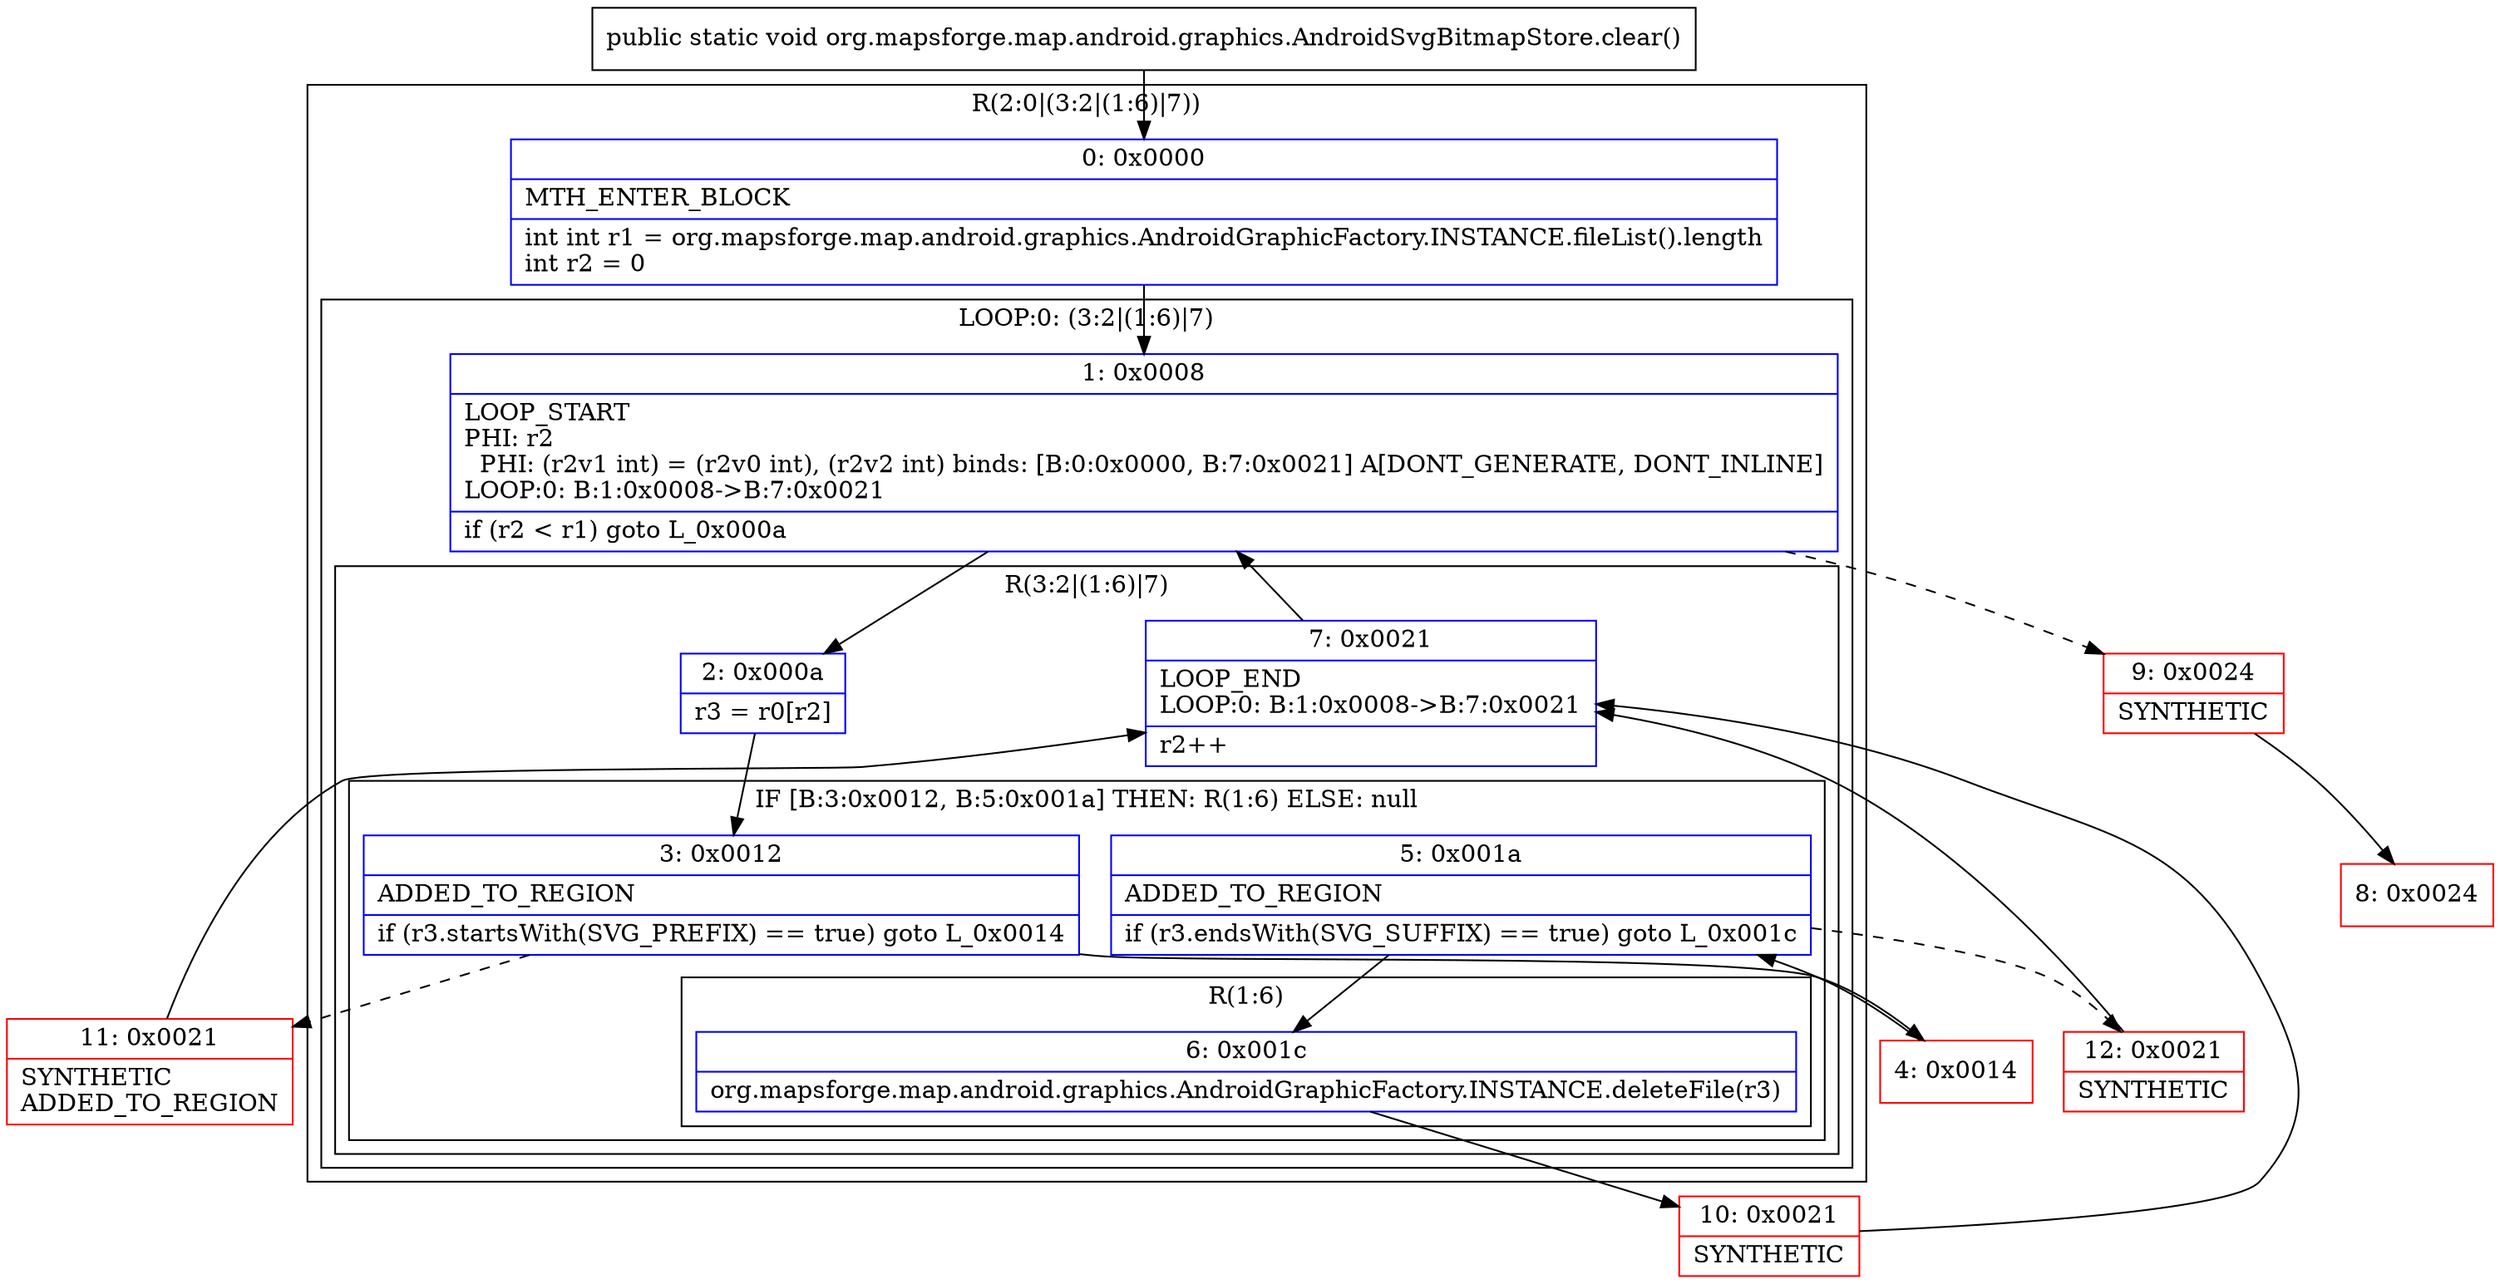 digraph "CFG fororg.mapsforge.map.android.graphics.AndroidSvgBitmapStore.clear()V" {
subgraph cluster_Region_1810672849 {
label = "R(2:0|(3:2|(1:6)|7))";
node [shape=record,color=blue];
Node_0 [shape=record,label="{0\:\ 0x0000|MTH_ENTER_BLOCK\l|int int r1 = org.mapsforge.map.android.graphics.AndroidGraphicFactory.INSTANCE.fileList().length\lint r2 = 0\l}"];
subgraph cluster_LoopRegion_1369524161 {
label = "LOOP:0: (3:2|(1:6)|7)";
node [shape=record,color=blue];
Node_1 [shape=record,label="{1\:\ 0x0008|LOOP_START\lPHI: r2 \l  PHI: (r2v1 int) = (r2v0 int), (r2v2 int) binds: [B:0:0x0000, B:7:0x0021] A[DONT_GENERATE, DONT_INLINE]\lLOOP:0: B:1:0x0008\-\>B:7:0x0021\l|if (r2 \< r1) goto L_0x000a\l}"];
subgraph cluster_Region_1548085701 {
label = "R(3:2|(1:6)|7)";
node [shape=record,color=blue];
Node_2 [shape=record,label="{2\:\ 0x000a|r3 = r0[r2]\l}"];
subgraph cluster_IfRegion_1569950582 {
label = "IF [B:3:0x0012, B:5:0x001a] THEN: R(1:6) ELSE: null";
node [shape=record,color=blue];
Node_3 [shape=record,label="{3\:\ 0x0012|ADDED_TO_REGION\l|if (r3.startsWith(SVG_PREFIX) == true) goto L_0x0014\l}"];
Node_5 [shape=record,label="{5\:\ 0x001a|ADDED_TO_REGION\l|if (r3.endsWith(SVG_SUFFIX) == true) goto L_0x001c\l}"];
subgraph cluster_Region_147141539 {
label = "R(1:6)";
node [shape=record,color=blue];
Node_6 [shape=record,label="{6\:\ 0x001c|org.mapsforge.map.android.graphics.AndroidGraphicFactory.INSTANCE.deleteFile(r3)\l}"];
}
}
Node_7 [shape=record,label="{7\:\ 0x0021|LOOP_END\lLOOP:0: B:1:0x0008\-\>B:7:0x0021\l|r2++\l}"];
}
}
}
Node_4 [shape=record,color=red,label="{4\:\ 0x0014}"];
Node_8 [shape=record,color=red,label="{8\:\ 0x0024}"];
Node_9 [shape=record,color=red,label="{9\:\ 0x0024|SYNTHETIC\l}"];
Node_10 [shape=record,color=red,label="{10\:\ 0x0021|SYNTHETIC\l}"];
Node_11 [shape=record,color=red,label="{11\:\ 0x0021|SYNTHETIC\lADDED_TO_REGION\l}"];
Node_12 [shape=record,color=red,label="{12\:\ 0x0021|SYNTHETIC\l}"];
MethodNode[shape=record,label="{public static void org.mapsforge.map.android.graphics.AndroidSvgBitmapStore.clear() }"];
MethodNode -> Node_0;
Node_0 -> Node_1;
Node_1 -> Node_2;
Node_1 -> Node_9[style=dashed];
Node_2 -> Node_3;
Node_3 -> Node_4;
Node_3 -> Node_11[style=dashed];
Node_5 -> Node_6;
Node_5 -> Node_12[style=dashed];
Node_6 -> Node_10;
Node_7 -> Node_1;
Node_4 -> Node_5;
Node_9 -> Node_8;
Node_10 -> Node_7;
Node_11 -> Node_7;
Node_12 -> Node_7;
}

